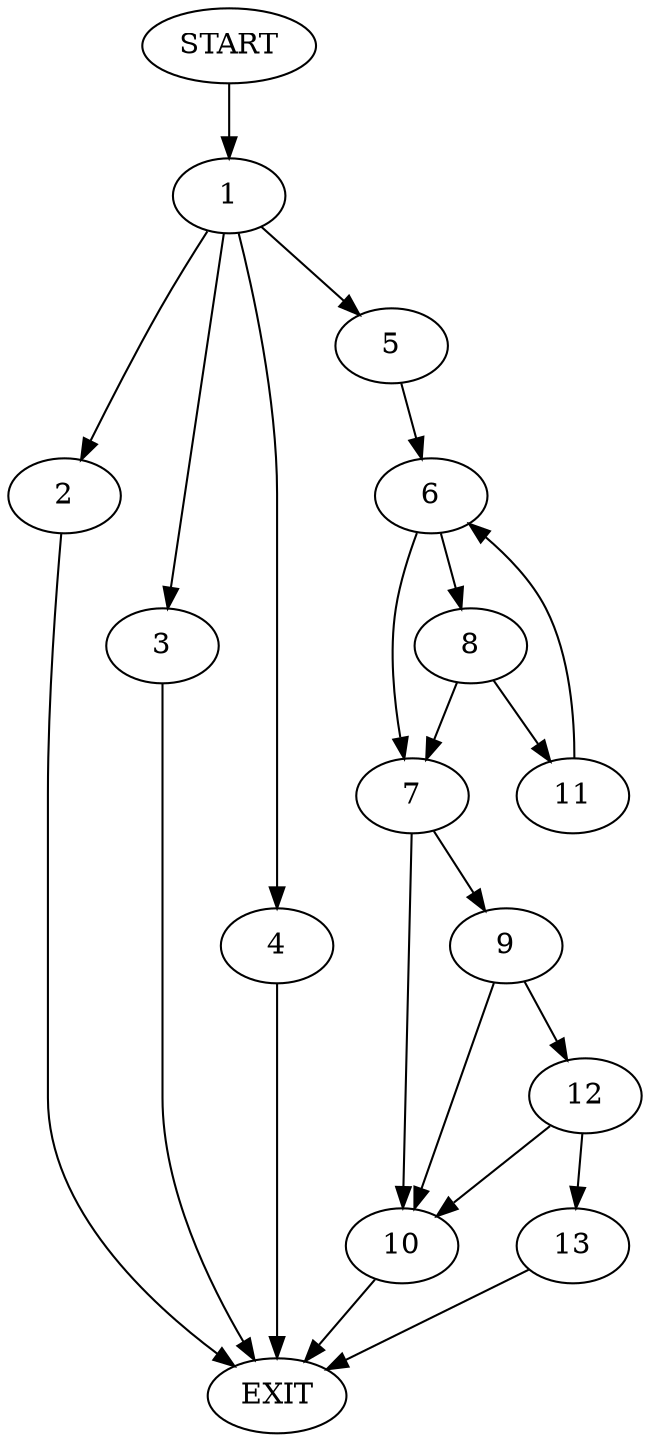 digraph {
0 [label="START"]
14 [label="EXIT"]
0 -> 1
1 -> 2
1 -> 3
1 -> 4
1 -> 5
3 -> 14
2 -> 14
5 -> 6
4 -> 14
6 -> 7
6 -> 8
7 -> 9
7 -> 10
8 -> 11
8 -> 7
11 -> 6
9 -> 10
9 -> 12
10 -> 14
12 -> 10
12 -> 13
13 -> 14
}
